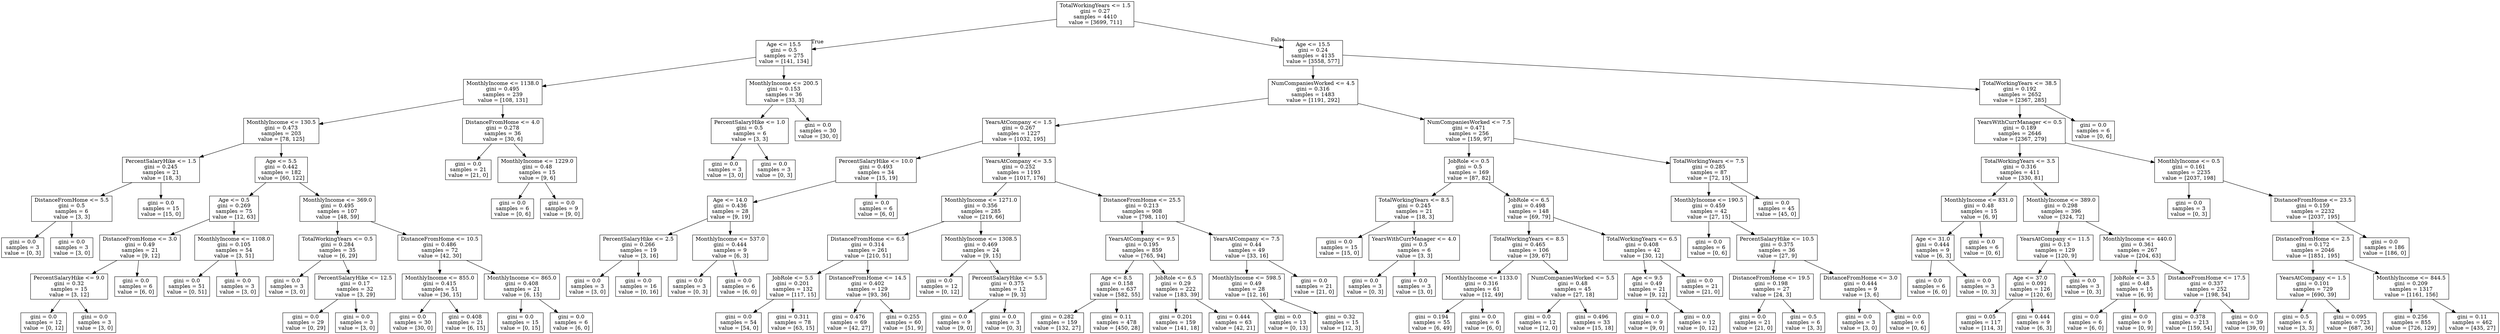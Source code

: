 digraph Tree {
node [shape=box] ;
0 [label="TotalWorkingYears <= 1.5\ngini = 0.27\nsamples = 4410\nvalue = [3699, 711]"] ;
1 [label="Age <= 15.5\ngini = 0.5\nsamples = 275\nvalue = [141, 134]"] ;
0 -> 1 [labeldistance=2.5, labelangle=45, headlabel="True"] ;
2 [label="MonthlyIncome <= 1138.0\ngini = 0.495\nsamples = 239\nvalue = [108, 131]"] ;
1 -> 2 ;
3 [label="MonthlyIncome <= 130.5\ngini = 0.473\nsamples = 203\nvalue = [78, 125]"] ;
2 -> 3 ;
4 [label="PercentSalaryHike <= 1.5\ngini = 0.245\nsamples = 21\nvalue = [18, 3]"] ;
3 -> 4 ;
5 [label="DistanceFromHome <= 5.5\ngini = 0.5\nsamples = 6\nvalue = [3, 3]"] ;
4 -> 5 ;
6 [label="gini = 0.0\nsamples = 3\nvalue = [0, 3]"] ;
5 -> 6 ;
7 [label="gini = 0.0\nsamples = 3\nvalue = [3, 0]"] ;
5 -> 7 ;
8 [label="gini = 0.0\nsamples = 15\nvalue = [15, 0]"] ;
4 -> 8 ;
9 [label="Age <= 5.5\ngini = 0.442\nsamples = 182\nvalue = [60, 122]"] ;
3 -> 9 ;
10 [label="Age <= 0.5\ngini = 0.269\nsamples = 75\nvalue = [12, 63]"] ;
9 -> 10 ;
11 [label="DistanceFromHome <= 3.0\ngini = 0.49\nsamples = 21\nvalue = [9, 12]"] ;
10 -> 11 ;
12 [label="PercentSalaryHike <= 9.0\ngini = 0.32\nsamples = 15\nvalue = [3, 12]"] ;
11 -> 12 ;
13 [label="gini = 0.0\nsamples = 12\nvalue = [0, 12]"] ;
12 -> 13 ;
14 [label="gini = 0.0\nsamples = 3\nvalue = [3, 0]"] ;
12 -> 14 ;
15 [label="gini = 0.0\nsamples = 6\nvalue = [6, 0]"] ;
11 -> 15 ;
16 [label="MonthlyIncome <= 1108.0\ngini = 0.105\nsamples = 54\nvalue = [3, 51]"] ;
10 -> 16 ;
17 [label="gini = 0.0\nsamples = 51\nvalue = [0, 51]"] ;
16 -> 17 ;
18 [label="gini = 0.0\nsamples = 3\nvalue = [3, 0]"] ;
16 -> 18 ;
19 [label="MonthlyIncome <= 369.0\ngini = 0.495\nsamples = 107\nvalue = [48, 59]"] ;
9 -> 19 ;
20 [label="TotalWorkingYears <= 0.5\ngini = 0.284\nsamples = 35\nvalue = [6, 29]"] ;
19 -> 20 ;
21 [label="gini = 0.0\nsamples = 3\nvalue = [3, 0]"] ;
20 -> 21 ;
22 [label="PercentSalaryHike <= 12.5\ngini = 0.17\nsamples = 32\nvalue = [3, 29]"] ;
20 -> 22 ;
23 [label="gini = 0.0\nsamples = 29\nvalue = [0, 29]"] ;
22 -> 23 ;
24 [label="gini = 0.0\nsamples = 3\nvalue = [3, 0]"] ;
22 -> 24 ;
25 [label="DistanceFromHome <= 10.5\ngini = 0.486\nsamples = 72\nvalue = [42, 30]"] ;
19 -> 25 ;
26 [label="MonthlyIncome <= 855.0\ngini = 0.415\nsamples = 51\nvalue = [36, 15]"] ;
25 -> 26 ;
27 [label="gini = 0.0\nsamples = 30\nvalue = [30, 0]"] ;
26 -> 27 ;
28 [label="gini = 0.408\nsamples = 21\nvalue = [6, 15]"] ;
26 -> 28 ;
29 [label="MonthlyIncome <= 865.0\ngini = 0.408\nsamples = 21\nvalue = [6, 15]"] ;
25 -> 29 ;
30 [label="gini = 0.0\nsamples = 15\nvalue = [0, 15]"] ;
29 -> 30 ;
31 [label="gini = 0.0\nsamples = 6\nvalue = [6, 0]"] ;
29 -> 31 ;
32 [label="DistanceFromHome <= 4.0\ngini = 0.278\nsamples = 36\nvalue = [30, 6]"] ;
2 -> 32 ;
33 [label="gini = 0.0\nsamples = 21\nvalue = [21, 0]"] ;
32 -> 33 ;
34 [label="MonthlyIncome <= 1229.0\ngini = 0.48\nsamples = 15\nvalue = [9, 6]"] ;
32 -> 34 ;
35 [label="gini = 0.0\nsamples = 6\nvalue = [0, 6]"] ;
34 -> 35 ;
36 [label="gini = 0.0\nsamples = 9\nvalue = [9, 0]"] ;
34 -> 36 ;
37 [label="MonthlyIncome <= 200.5\ngini = 0.153\nsamples = 36\nvalue = [33, 3]"] ;
1 -> 37 ;
38 [label="PercentSalaryHike <= 1.0\ngini = 0.5\nsamples = 6\nvalue = [3, 3]"] ;
37 -> 38 ;
39 [label="gini = 0.0\nsamples = 3\nvalue = [3, 0]"] ;
38 -> 39 ;
40 [label="gini = 0.0\nsamples = 3\nvalue = [0, 3]"] ;
38 -> 40 ;
41 [label="gini = 0.0\nsamples = 30\nvalue = [30, 0]"] ;
37 -> 41 ;
42 [label="Age <= 15.5\ngini = 0.24\nsamples = 4135\nvalue = [3558, 577]"] ;
0 -> 42 [labeldistance=2.5, labelangle=-45, headlabel="False"] ;
43 [label="NumCompaniesWorked <= 4.5\ngini = 0.316\nsamples = 1483\nvalue = [1191, 292]"] ;
42 -> 43 ;
44 [label="YearsAtCompany <= 1.5\ngini = 0.267\nsamples = 1227\nvalue = [1032, 195]"] ;
43 -> 44 ;
45 [label="PercentSalaryHike <= 10.0\ngini = 0.493\nsamples = 34\nvalue = [15, 19]"] ;
44 -> 45 ;
46 [label="Age <= 14.0\ngini = 0.436\nsamples = 28\nvalue = [9, 19]"] ;
45 -> 46 ;
47 [label="PercentSalaryHike <= 2.5\ngini = 0.266\nsamples = 19\nvalue = [3, 16]"] ;
46 -> 47 ;
48 [label="gini = 0.0\nsamples = 3\nvalue = [3, 0]"] ;
47 -> 48 ;
49 [label="gini = 0.0\nsamples = 16\nvalue = [0, 16]"] ;
47 -> 49 ;
50 [label="MonthlyIncome <= 537.0\ngini = 0.444\nsamples = 9\nvalue = [6, 3]"] ;
46 -> 50 ;
51 [label="gini = 0.0\nsamples = 3\nvalue = [0, 3]"] ;
50 -> 51 ;
52 [label="gini = 0.0\nsamples = 6\nvalue = [6, 0]"] ;
50 -> 52 ;
53 [label="gini = 0.0\nsamples = 6\nvalue = [6, 0]"] ;
45 -> 53 ;
54 [label="YearsAtCompany <= 3.5\ngini = 0.252\nsamples = 1193\nvalue = [1017, 176]"] ;
44 -> 54 ;
55 [label="MonthlyIncome <= 1271.0\ngini = 0.356\nsamples = 285\nvalue = [219, 66]"] ;
54 -> 55 ;
56 [label="DistanceFromHome <= 6.5\ngini = 0.314\nsamples = 261\nvalue = [210, 51]"] ;
55 -> 56 ;
57 [label="JobRole <= 5.5\ngini = 0.201\nsamples = 132\nvalue = [117, 15]"] ;
56 -> 57 ;
58 [label="gini = 0.0\nsamples = 54\nvalue = [54, 0]"] ;
57 -> 58 ;
59 [label="gini = 0.311\nsamples = 78\nvalue = [63, 15]"] ;
57 -> 59 ;
60 [label="DistanceFromHome <= 14.5\ngini = 0.402\nsamples = 129\nvalue = [93, 36]"] ;
56 -> 60 ;
61 [label="gini = 0.476\nsamples = 69\nvalue = [42, 27]"] ;
60 -> 61 ;
62 [label="gini = 0.255\nsamples = 60\nvalue = [51, 9]"] ;
60 -> 62 ;
63 [label="MonthlyIncome <= 1308.5\ngini = 0.469\nsamples = 24\nvalue = [9, 15]"] ;
55 -> 63 ;
64 [label="gini = 0.0\nsamples = 12\nvalue = [0, 12]"] ;
63 -> 64 ;
65 [label="PercentSalaryHike <= 5.5\ngini = 0.375\nsamples = 12\nvalue = [9, 3]"] ;
63 -> 65 ;
66 [label="gini = 0.0\nsamples = 9\nvalue = [9, 0]"] ;
65 -> 66 ;
67 [label="gini = 0.0\nsamples = 3\nvalue = [0, 3]"] ;
65 -> 67 ;
68 [label="DistanceFromHome <= 25.5\ngini = 0.213\nsamples = 908\nvalue = [798, 110]"] ;
54 -> 68 ;
69 [label="YearsAtCompany <= 9.5\ngini = 0.195\nsamples = 859\nvalue = [765, 94]"] ;
68 -> 69 ;
70 [label="Age <= 8.5\ngini = 0.158\nsamples = 637\nvalue = [582, 55]"] ;
69 -> 70 ;
71 [label="gini = 0.282\nsamples = 159\nvalue = [132, 27]"] ;
70 -> 71 ;
72 [label="gini = 0.11\nsamples = 478\nvalue = [450, 28]"] ;
70 -> 72 ;
73 [label="JobRole <= 6.5\ngini = 0.29\nsamples = 222\nvalue = [183, 39]"] ;
69 -> 73 ;
74 [label="gini = 0.201\nsamples = 159\nvalue = [141, 18]"] ;
73 -> 74 ;
75 [label="gini = 0.444\nsamples = 63\nvalue = [42, 21]"] ;
73 -> 75 ;
76 [label="YearsAtCompany <= 7.5\ngini = 0.44\nsamples = 49\nvalue = [33, 16]"] ;
68 -> 76 ;
77 [label="MonthlyIncome <= 598.5\ngini = 0.49\nsamples = 28\nvalue = [12, 16]"] ;
76 -> 77 ;
78 [label="gini = 0.0\nsamples = 13\nvalue = [0, 13]"] ;
77 -> 78 ;
79 [label="gini = 0.32\nsamples = 15\nvalue = [12, 3]"] ;
77 -> 79 ;
80 [label="gini = 0.0\nsamples = 21\nvalue = [21, 0]"] ;
76 -> 80 ;
81 [label="NumCompaniesWorked <= 7.5\ngini = 0.471\nsamples = 256\nvalue = [159, 97]"] ;
43 -> 81 ;
82 [label="JobRole <= 0.5\ngini = 0.5\nsamples = 169\nvalue = [87, 82]"] ;
81 -> 82 ;
83 [label="TotalWorkingYears <= 8.5\ngini = 0.245\nsamples = 21\nvalue = [18, 3]"] ;
82 -> 83 ;
84 [label="gini = 0.0\nsamples = 15\nvalue = [15, 0]"] ;
83 -> 84 ;
85 [label="YearsWithCurrManager <= 4.0\ngini = 0.5\nsamples = 6\nvalue = [3, 3]"] ;
83 -> 85 ;
86 [label="gini = 0.0\nsamples = 3\nvalue = [0, 3]"] ;
85 -> 86 ;
87 [label="gini = 0.0\nsamples = 3\nvalue = [3, 0]"] ;
85 -> 87 ;
88 [label="JobRole <= 6.5\ngini = 0.498\nsamples = 148\nvalue = [69, 79]"] ;
82 -> 88 ;
89 [label="TotalWorkingYears <= 8.5\ngini = 0.465\nsamples = 106\nvalue = [39, 67]"] ;
88 -> 89 ;
90 [label="MonthlyIncome <= 1133.0\ngini = 0.316\nsamples = 61\nvalue = [12, 49]"] ;
89 -> 90 ;
91 [label="gini = 0.194\nsamples = 55\nvalue = [6, 49]"] ;
90 -> 91 ;
92 [label="gini = 0.0\nsamples = 6\nvalue = [6, 0]"] ;
90 -> 92 ;
93 [label="NumCompaniesWorked <= 5.5\ngini = 0.48\nsamples = 45\nvalue = [27, 18]"] ;
89 -> 93 ;
94 [label="gini = 0.0\nsamples = 12\nvalue = [12, 0]"] ;
93 -> 94 ;
95 [label="gini = 0.496\nsamples = 33\nvalue = [15, 18]"] ;
93 -> 95 ;
96 [label="TotalWorkingYears <= 6.5\ngini = 0.408\nsamples = 42\nvalue = [30, 12]"] ;
88 -> 96 ;
97 [label="Age <= 9.5\ngini = 0.49\nsamples = 21\nvalue = [9, 12]"] ;
96 -> 97 ;
98 [label="gini = 0.0\nsamples = 9\nvalue = [9, 0]"] ;
97 -> 98 ;
99 [label="gini = 0.0\nsamples = 12\nvalue = [0, 12]"] ;
97 -> 99 ;
100 [label="gini = 0.0\nsamples = 21\nvalue = [21, 0]"] ;
96 -> 100 ;
101 [label="TotalWorkingYears <= 7.5\ngini = 0.285\nsamples = 87\nvalue = [72, 15]"] ;
81 -> 101 ;
102 [label="MonthlyIncome <= 190.5\ngini = 0.459\nsamples = 42\nvalue = [27, 15]"] ;
101 -> 102 ;
103 [label="gini = 0.0\nsamples = 6\nvalue = [0, 6]"] ;
102 -> 103 ;
104 [label="PercentSalaryHike <= 10.5\ngini = 0.375\nsamples = 36\nvalue = [27, 9]"] ;
102 -> 104 ;
105 [label="DistanceFromHome <= 19.5\ngini = 0.198\nsamples = 27\nvalue = [24, 3]"] ;
104 -> 105 ;
106 [label="gini = 0.0\nsamples = 21\nvalue = [21, 0]"] ;
105 -> 106 ;
107 [label="gini = 0.5\nsamples = 6\nvalue = [3, 3]"] ;
105 -> 107 ;
108 [label="DistanceFromHome <= 3.0\ngini = 0.444\nsamples = 9\nvalue = [3, 6]"] ;
104 -> 108 ;
109 [label="gini = 0.0\nsamples = 3\nvalue = [3, 0]"] ;
108 -> 109 ;
110 [label="gini = 0.0\nsamples = 6\nvalue = [0, 6]"] ;
108 -> 110 ;
111 [label="gini = 0.0\nsamples = 45\nvalue = [45, 0]"] ;
101 -> 111 ;
112 [label="TotalWorkingYears <= 38.5\ngini = 0.192\nsamples = 2652\nvalue = [2367, 285]"] ;
42 -> 112 ;
113 [label="YearsWithCurrManager <= 0.5\ngini = 0.189\nsamples = 2646\nvalue = [2367, 279]"] ;
112 -> 113 ;
114 [label="TotalWorkingYears <= 3.5\ngini = 0.316\nsamples = 411\nvalue = [330, 81]"] ;
113 -> 114 ;
115 [label="MonthlyIncome <= 831.0\ngini = 0.48\nsamples = 15\nvalue = [6, 9]"] ;
114 -> 115 ;
116 [label="Age <= 31.0\ngini = 0.444\nsamples = 9\nvalue = [6, 3]"] ;
115 -> 116 ;
117 [label="gini = 0.0\nsamples = 6\nvalue = [6, 0]"] ;
116 -> 117 ;
118 [label="gini = 0.0\nsamples = 3\nvalue = [0, 3]"] ;
116 -> 118 ;
119 [label="gini = 0.0\nsamples = 6\nvalue = [0, 6]"] ;
115 -> 119 ;
120 [label="MonthlyIncome <= 389.0\ngini = 0.298\nsamples = 396\nvalue = [324, 72]"] ;
114 -> 120 ;
121 [label="YearsAtCompany <= 11.5\ngini = 0.13\nsamples = 129\nvalue = [120, 9]"] ;
120 -> 121 ;
122 [label="Age <= 37.0\ngini = 0.091\nsamples = 126\nvalue = [120, 6]"] ;
121 -> 122 ;
123 [label="gini = 0.05\nsamples = 117\nvalue = [114, 3]"] ;
122 -> 123 ;
124 [label="gini = 0.444\nsamples = 9\nvalue = [6, 3]"] ;
122 -> 124 ;
125 [label="gini = 0.0\nsamples = 3\nvalue = [0, 3]"] ;
121 -> 125 ;
126 [label="MonthlyIncome <= 440.0\ngini = 0.361\nsamples = 267\nvalue = [204, 63]"] ;
120 -> 126 ;
127 [label="JobRole <= 3.5\ngini = 0.48\nsamples = 15\nvalue = [6, 9]"] ;
126 -> 127 ;
128 [label="gini = 0.0\nsamples = 6\nvalue = [6, 0]"] ;
127 -> 128 ;
129 [label="gini = 0.0\nsamples = 9\nvalue = [0, 9]"] ;
127 -> 129 ;
130 [label="DistanceFromHome <= 17.5\ngini = 0.337\nsamples = 252\nvalue = [198, 54]"] ;
126 -> 130 ;
131 [label="gini = 0.378\nsamples = 213\nvalue = [159, 54]"] ;
130 -> 131 ;
132 [label="gini = 0.0\nsamples = 39\nvalue = [39, 0]"] ;
130 -> 132 ;
133 [label="MonthlyIncome <= 0.5\ngini = 0.161\nsamples = 2235\nvalue = [2037, 198]"] ;
113 -> 133 ;
134 [label="gini = 0.0\nsamples = 3\nvalue = [0, 3]"] ;
133 -> 134 ;
135 [label="DistanceFromHome <= 23.5\ngini = 0.159\nsamples = 2232\nvalue = [2037, 195]"] ;
133 -> 135 ;
136 [label="DistanceFromHome <= 2.5\ngini = 0.172\nsamples = 2046\nvalue = [1851, 195]"] ;
135 -> 136 ;
137 [label="YearsAtCompany <= 1.5\ngini = 0.101\nsamples = 729\nvalue = [690, 39]"] ;
136 -> 137 ;
138 [label="gini = 0.5\nsamples = 6\nvalue = [3, 3]"] ;
137 -> 138 ;
139 [label="gini = 0.095\nsamples = 723\nvalue = [687, 36]"] ;
137 -> 139 ;
140 [label="MonthlyIncome <= 844.5\ngini = 0.209\nsamples = 1317\nvalue = [1161, 156]"] ;
136 -> 140 ;
141 [label="gini = 0.256\nsamples = 855\nvalue = [726, 129]"] ;
140 -> 141 ;
142 [label="gini = 0.11\nsamples = 462\nvalue = [435, 27]"] ;
140 -> 142 ;
143 [label="gini = 0.0\nsamples = 186\nvalue = [186, 0]"] ;
135 -> 143 ;
144 [label="gini = 0.0\nsamples = 6\nvalue = [0, 6]"] ;
112 -> 144 ;
}
